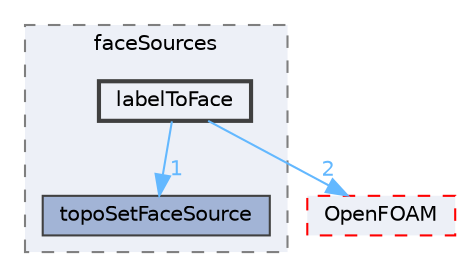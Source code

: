 digraph "src/meshTools/topoSet/faceSources/labelToFace"
{
 // LATEX_PDF_SIZE
  bgcolor="transparent";
  edge [fontname=Helvetica,fontsize=10,labelfontname=Helvetica,labelfontsize=10];
  node [fontname=Helvetica,fontsize=10,shape=box,height=0.2,width=0.4];
  compound=true
  subgraph clusterdir_fc41a0af5f1500a9330b8319fbd67c99 {
    graph [ bgcolor="#edf0f7", pencolor="grey50", label="faceSources", fontname=Helvetica,fontsize=10 style="filled,dashed", URL="dir_fc41a0af5f1500a9330b8319fbd67c99.html",tooltip=""]
  dir_bcb39a6daf7061479b2b76b433d5cd50 [label="topoSetFaceSource", fillcolor="#a2b4d6", color="grey25", style="filled", URL="dir_bcb39a6daf7061479b2b76b433d5cd50.html",tooltip=""];
  dir_02db95929127ee12a8e1d7cc5e2f5243 [label="labelToFace", fillcolor="#edf0f7", color="grey25", style="filled,bold", URL="dir_02db95929127ee12a8e1d7cc5e2f5243.html",tooltip=""];
  }
  dir_c5473ff19b20e6ec4dfe5c310b3778a8 [label="OpenFOAM", fillcolor="#edf0f7", color="red", style="filled,dashed", URL="dir_c5473ff19b20e6ec4dfe5c310b3778a8.html",tooltip=""];
  dir_02db95929127ee12a8e1d7cc5e2f5243->dir_bcb39a6daf7061479b2b76b433d5cd50 [headlabel="1", labeldistance=1.5 headhref="dir_002066_004077.html" href="dir_002066_004077.html" color="steelblue1" fontcolor="steelblue1"];
  dir_02db95929127ee12a8e1d7cc5e2f5243->dir_c5473ff19b20e6ec4dfe5c310b3778a8 [headlabel="2", labeldistance=1.5 headhref="dir_002066_002695.html" href="dir_002066_002695.html" color="steelblue1" fontcolor="steelblue1"];
}
